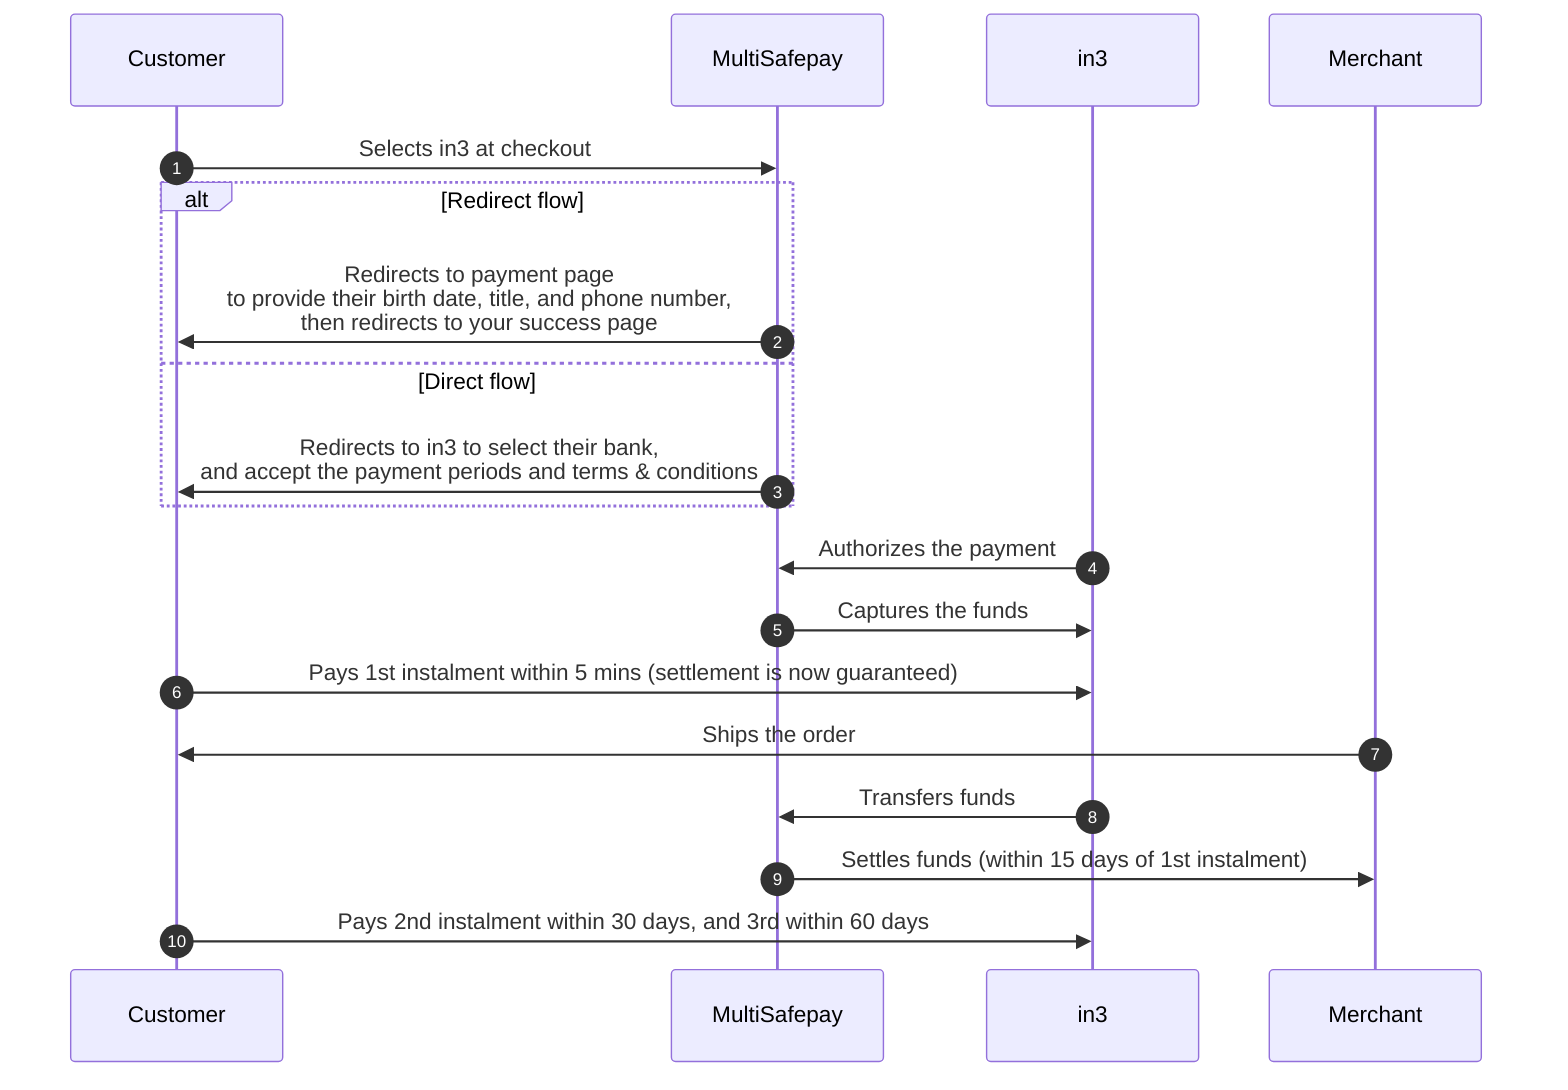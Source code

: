 sequenceDiagram
    autonumber
    participant C as Customer
    participant Mu as MultiSafepay
    participant I as in3
    participant Me as Merchant

    C->>Mu: Selects in3 at checkout
    alt Redirect flow
    Mu->>C: Redirects to payment page <br> to provide their birth date, title, and phone number, <br> then redirects to your success page
    else Direct flow
    Mu->>C: Redirects to in3 to select their bank, <br> and accept the payment periods and terms & conditions
    end
    I->>Mu: Authorizes the payment
    Mu->>I: Captures the funds
    C->>I: Pays 1st instalment within 5 mins (settlement is now guaranteed)
    Me->>C: Ships the order 
    I->>Mu: Transfers funds 
    Mu->>Me: Settles funds (within 15 days of 1st instalment)
    C->>I: Pays 2nd instalment within 30 days, and 3rd within 60 days